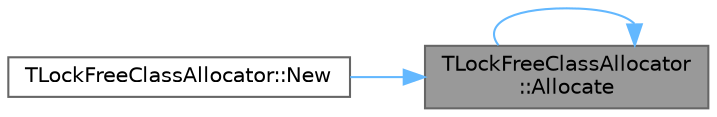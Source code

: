 digraph "TLockFreeClassAllocator::Allocate"
{
 // INTERACTIVE_SVG=YES
 // LATEX_PDF_SIZE
  bgcolor="transparent";
  edge [fontname=Helvetica,fontsize=10,labelfontname=Helvetica,labelfontsize=10];
  node [fontname=Helvetica,fontsize=10,shape=box,height=0.2,width=0.4];
  rankdir="RL";
  Node1 [id="Node000001",label="TLockFreeClassAllocator\l::Allocate",height=0.2,width=0.4,color="gray40", fillcolor="grey60", style="filled", fontcolor="black",tooltip="Returns a memory block of size sizeof(T)."];
  Node1 -> Node1 [id="edge1_Node000001_Node000001",dir="back",color="steelblue1",style="solid",tooltip=" "];
  Node1 -> Node2 [id="edge2_Node000001_Node000002",dir="back",color="steelblue1",style="solid",tooltip=" "];
  Node2 [id="Node000002",label="TLockFreeClassAllocator::New",height=0.2,width=0.4,color="grey40", fillcolor="white", style="filled",URL="$d1/df5/classTLockFreeClassAllocator.html#a3942674435b58a0e96af29455d450f3c",tooltip="Returns a new T using the default constructor."];
}
